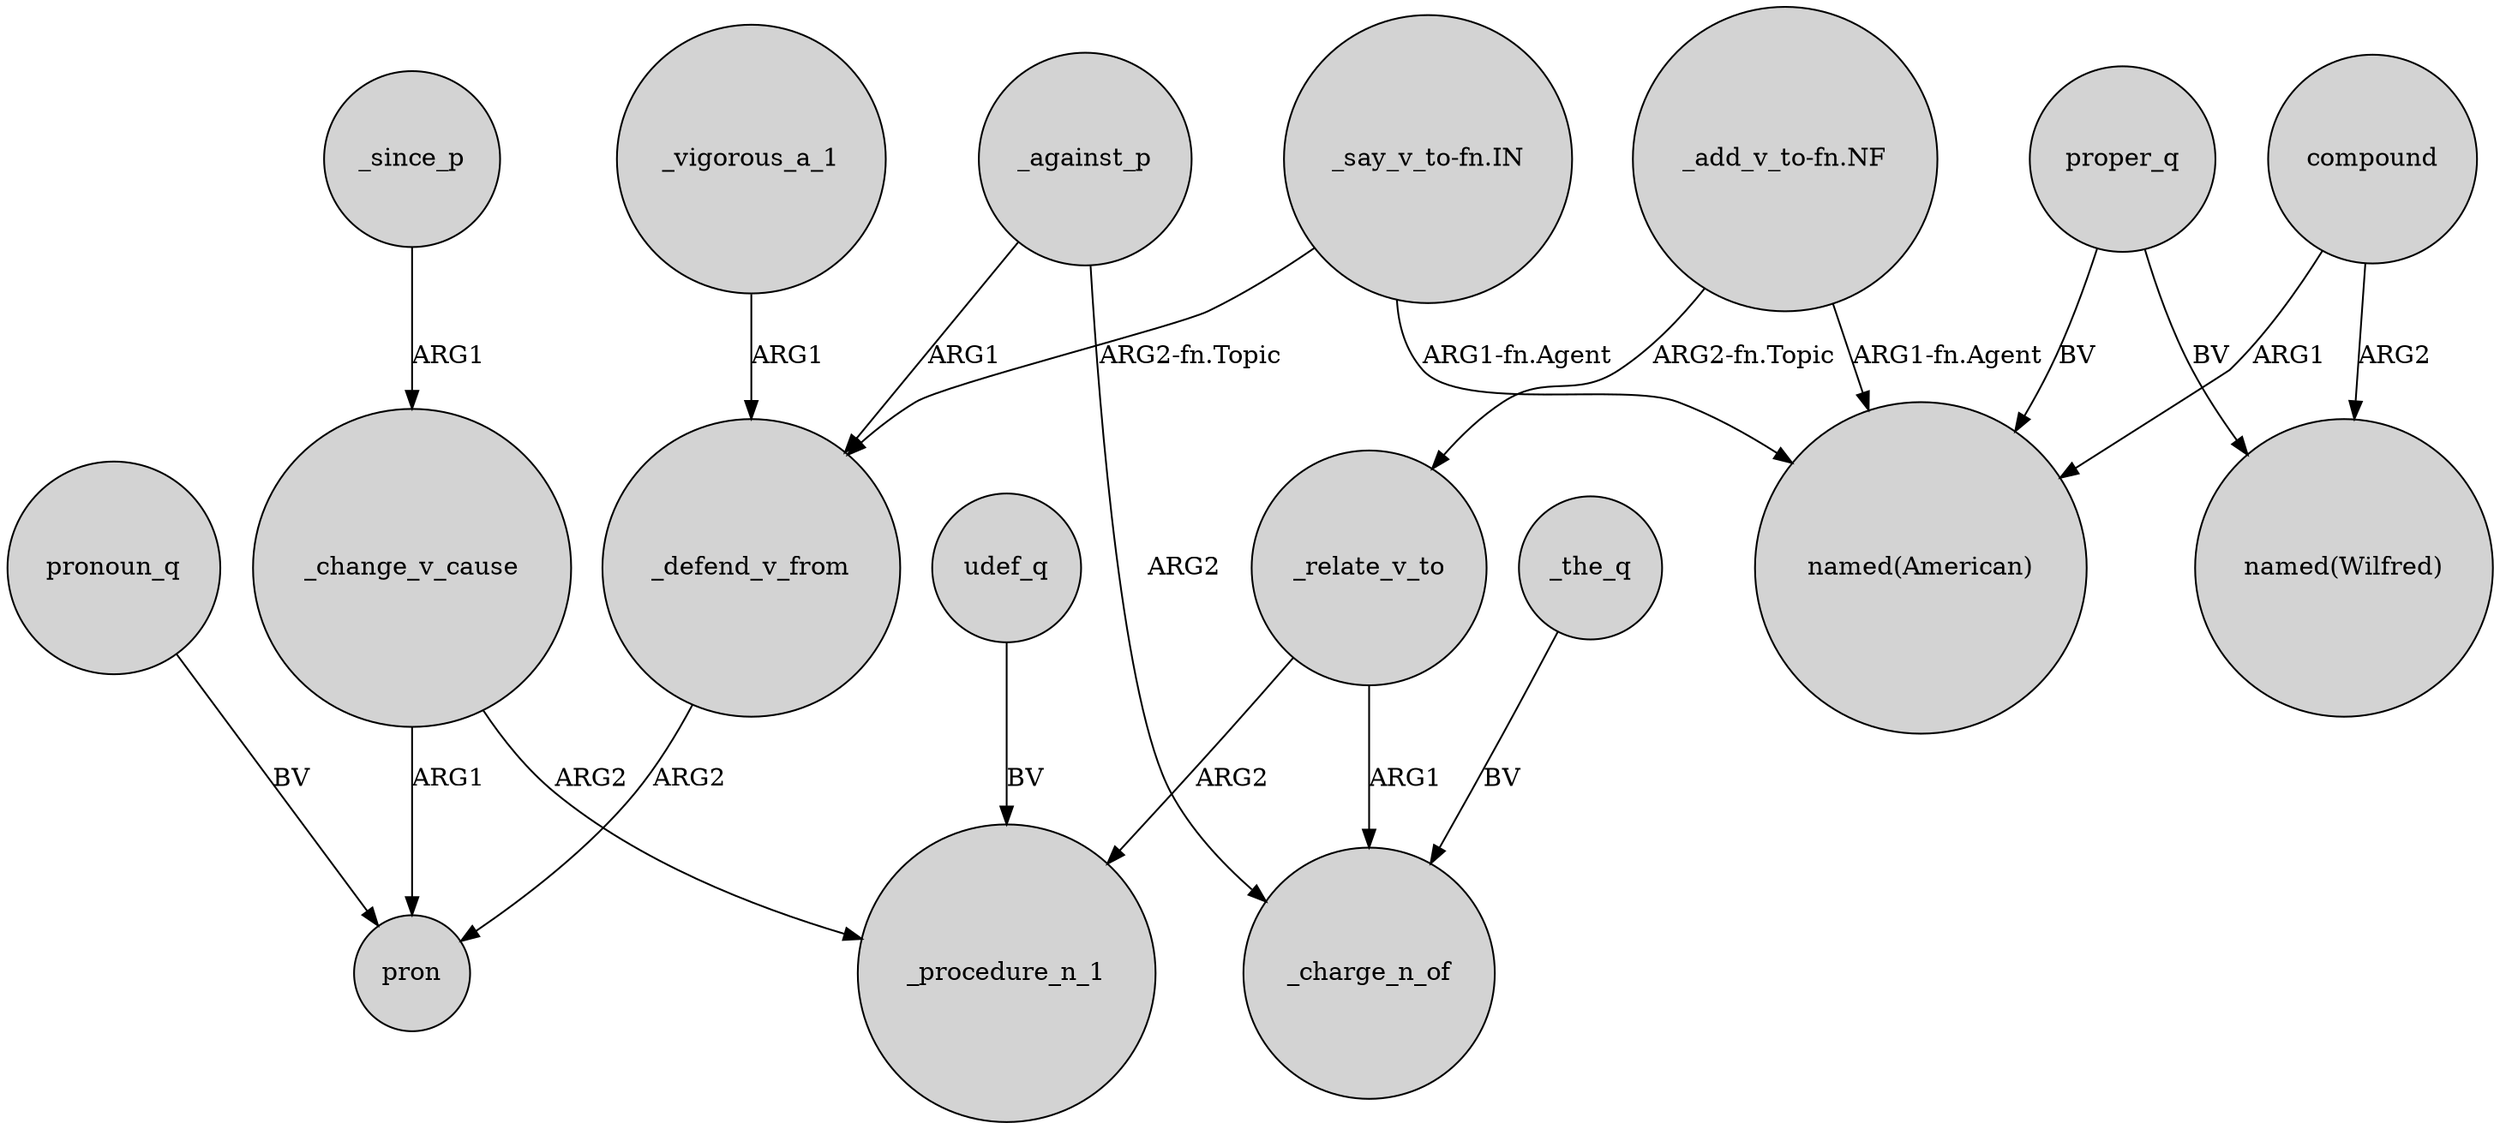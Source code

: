 digraph {
	node [shape=circle style=filled]
	"_say_v_to-fn.IN" -> _defend_v_from [label="ARG2-fn.Topic"]
	_against_p -> _defend_v_from [label=ARG1]
	_since_p -> _change_v_cause [label=ARG1]
	proper_q -> "named(American)" [label=BV]
	_change_v_cause -> _procedure_n_1 [label=ARG2]
	compound -> "named(Wilfred)" [label=ARG2]
	udef_q -> _procedure_n_1 [label=BV]
	compound -> "named(American)" [label=ARG1]
	"_add_v_to-fn.NF" -> "named(American)" [label="ARG1-fn.Agent"]
	_the_q -> _charge_n_of [label=BV]
	_vigorous_a_1 -> _defend_v_from [label=ARG1]
	"_add_v_to-fn.NF" -> _relate_v_to [label="ARG2-fn.Topic"]
	pronoun_q -> pron [label=BV]
	_relate_v_to -> _procedure_n_1 [label=ARG2]
	_defend_v_from -> pron [label=ARG2]
	_change_v_cause -> pron [label=ARG1]
	_against_p -> _charge_n_of [label=ARG2]
	"_say_v_to-fn.IN" -> "named(American)" [label="ARG1-fn.Agent"]
	_relate_v_to -> _charge_n_of [label=ARG1]
	proper_q -> "named(Wilfred)" [label=BV]
}
